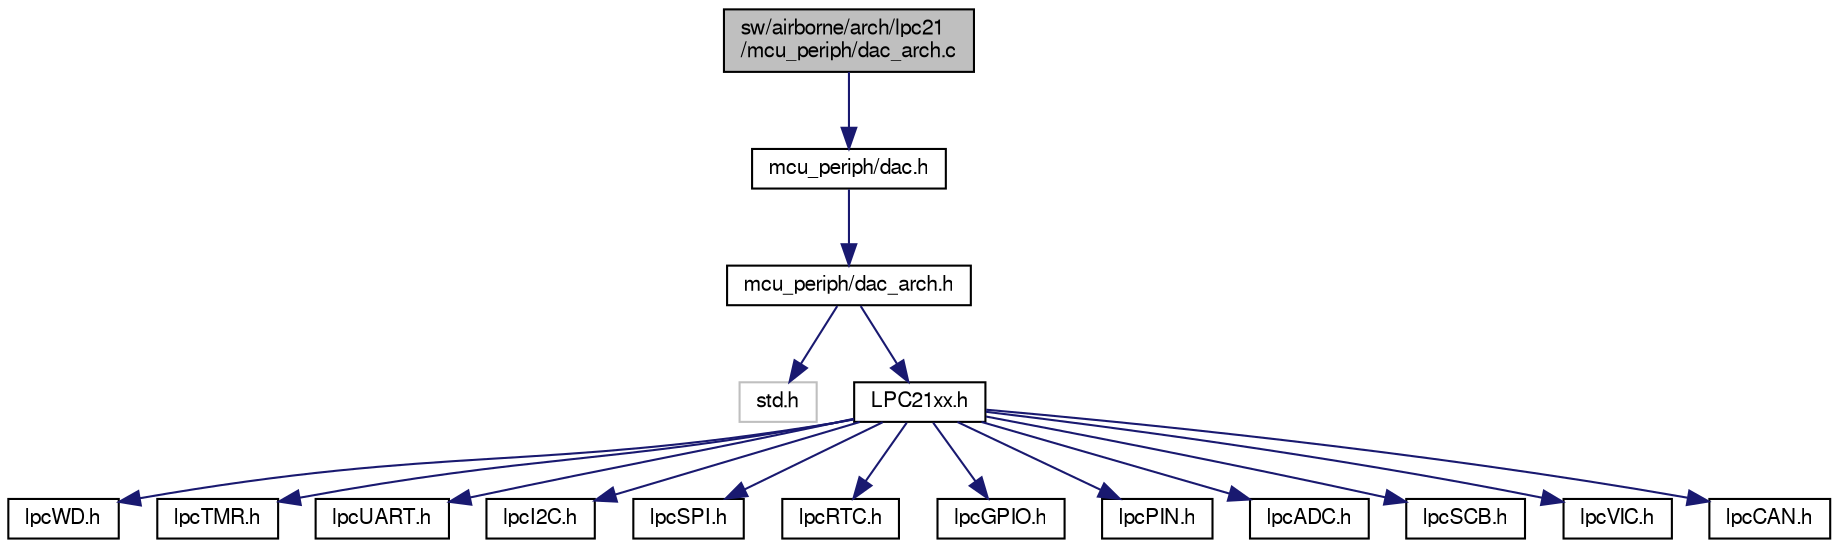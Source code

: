 digraph "sw/airborne/arch/lpc21/mcu_periph/dac_arch.c"
{
  edge [fontname="FreeSans",fontsize="10",labelfontname="FreeSans",labelfontsize="10"];
  node [fontname="FreeSans",fontsize="10",shape=record];
  Node1 [label="sw/airborne/arch/lpc21\l/mcu_periph/dac_arch.c",height=0.2,width=0.4,color="black", fillcolor="grey75", style="filled", fontcolor="black"];
  Node1 -> Node2 [color="midnightblue",fontsize="10",style="solid",fontname="FreeSans"];
  Node2 [label="mcu_periph/dac.h",height=0.2,width=0.4,color="black", fillcolor="white", style="filled",URL="$dac_8h.html"];
  Node2 -> Node3 [color="midnightblue",fontsize="10",style="solid",fontname="FreeSans"];
  Node3 [label="mcu_periph/dac_arch.h",height=0.2,width=0.4,color="black", fillcolor="white", style="filled",URL="$dac__arch_8h.html",tooltip="Handling of DAC hardware for lpc21xx. "];
  Node3 -> Node4 [color="midnightblue",fontsize="10",style="solid",fontname="FreeSans"];
  Node4 [label="std.h",height=0.2,width=0.4,color="grey75", fillcolor="white", style="filled"];
  Node3 -> Node5 [color="midnightblue",fontsize="10",style="solid",fontname="FreeSans"];
  Node5 [label="LPC21xx.h",height=0.2,width=0.4,color="black", fillcolor="white", style="filled",URL="$LPC21xx_8h.html"];
  Node5 -> Node6 [color="midnightblue",fontsize="10",style="solid",fontname="FreeSans"];
  Node6 [label="lpcWD.h",height=0.2,width=0.4,color="black", fillcolor="white", style="filled",URL="$lpcWD_8h.html"];
  Node5 -> Node7 [color="midnightblue",fontsize="10",style="solid",fontname="FreeSans"];
  Node7 [label="lpcTMR.h",height=0.2,width=0.4,color="black", fillcolor="white", style="filled",URL="$lpcTMR_8h.html"];
  Node5 -> Node8 [color="midnightblue",fontsize="10",style="solid",fontname="FreeSans"];
  Node8 [label="lpcUART.h",height=0.2,width=0.4,color="black", fillcolor="white", style="filled",URL="$lpcUART_8h.html"];
  Node5 -> Node9 [color="midnightblue",fontsize="10",style="solid",fontname="FreeSans"];
  Node9 [label="lpcI2C.h",height=0.2,width=0.4,color="black", fillcolor="white", style="filled",URL="$lpcI2C_8h.html"];
  Node5 -> Node10 [color="midnightblue",fontsize="10",style="solid",fontname="FreeSans"];
  Node10 [label="lpcSPI.h",height=0.2,width=0.4,color="black", fillcolor="white", style="filled",URL="$lpcSPI_8h.html"];
  Node5 -> Node11 [color="midnightblue",fontsize="10",style="solid",fontname="FreeSans"];
  Node11 [label="lpcRTC.h",height=0.2,width=0.4,color="black", fillcolor="white", style="filled",URL="$lpcRTC_8h.html"];
  Node5 -> Node12 [color="midnightblue",fontsize="10",style="solid",fontname="FreeSans"];
  Node12 [label="lpcGPIO.h",height=0.2,width=0.4,color="black", fillcolor="white", style="filled",URL="$lpcGPIO_8h.html"];
  Node5 -> Node13 [color="midnightblue",fontsize="10",style="solid",fontname="FreeSans"];
  Node13 [label="lpcPIN.h",height=0.2,width=0.4,color="black", fillcolor="white", style="filled",URL="$lpcPIN_8h.html"];
  Node5 -> Node14 [color="midnightblue",fontsize="10",style="solid",fontname="FreeSans"];
  Node14 [label="lpcADC.h",height=0.2,width=0.4,color="black", fillcolor="white", style="filled",URL="$lpcADC_8h.html"];
  Node5 -> Node15 [color="midnightblue",fontsize="10",style="solid",fontname="FreeSans"];
  Node15 [label="lpcSCB.h",height=0.2,width=0.4,color="black", fillcolor="white", style="filled",URL="$lpcSCB_8h.html"];
  Node5 -> Node16 [color="midnightblue",fontsize="10",style="solid",fontname="FreeSans"];
  Node16 [label="lpcVIC.h",height=0.2,width=0.4,color="black", fillcolor="white", style="filled",URL="$lpcVIC_8h.html"];
  Node5 -> Node17 [color="midnightblue",fontsize="10",style="solid",fontname="FreeSans"];
  Node17 [label="lpcCAN.h",height=0.2,width=0.4,color="black", fillcolor="white", style="filled",URL="$lpcCAN_8h.html"];
}
